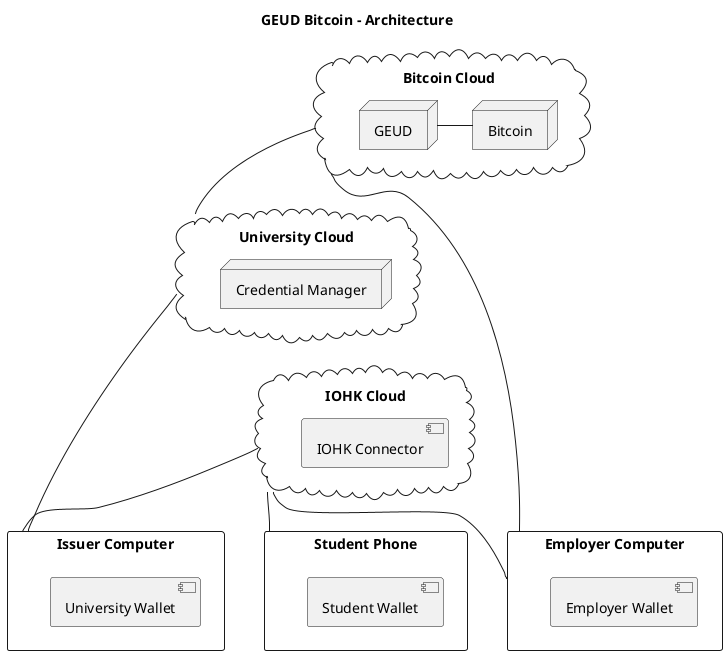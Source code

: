 @startuml

title GEUD Bitcoin - Architecture

cloud "IOHK Cloud" as IOHKCloud {
    [IOHK Connector]
}

rectangle "Student Phone" as StudentPhone {
    [Student Wallet]
}

rectangle "Issuer Computer" as IssuerComputer {
    [University Wallet]
}

cloud "University Cloud" as UniversityCloud {
    node "Credential Manager"
}

cloud "Bitcoin Cloud" as LedgerCloud {
    node Bitcoin
    node GEUD
    GEUD - Bitcoin
}

rectangle "Employer Computer" as EmployerComputer {
    [Employer Wallet]
}

IOHKCloud -- StudentPhone
IOHKCloud -- IssuerComputer
IOHKCloud -- EmployerComputer
UniversityCloud --- IssuerComputer
LedgerCloud -- UniversityCloud
LedgerCloud --- EmployerComputer

@enduml